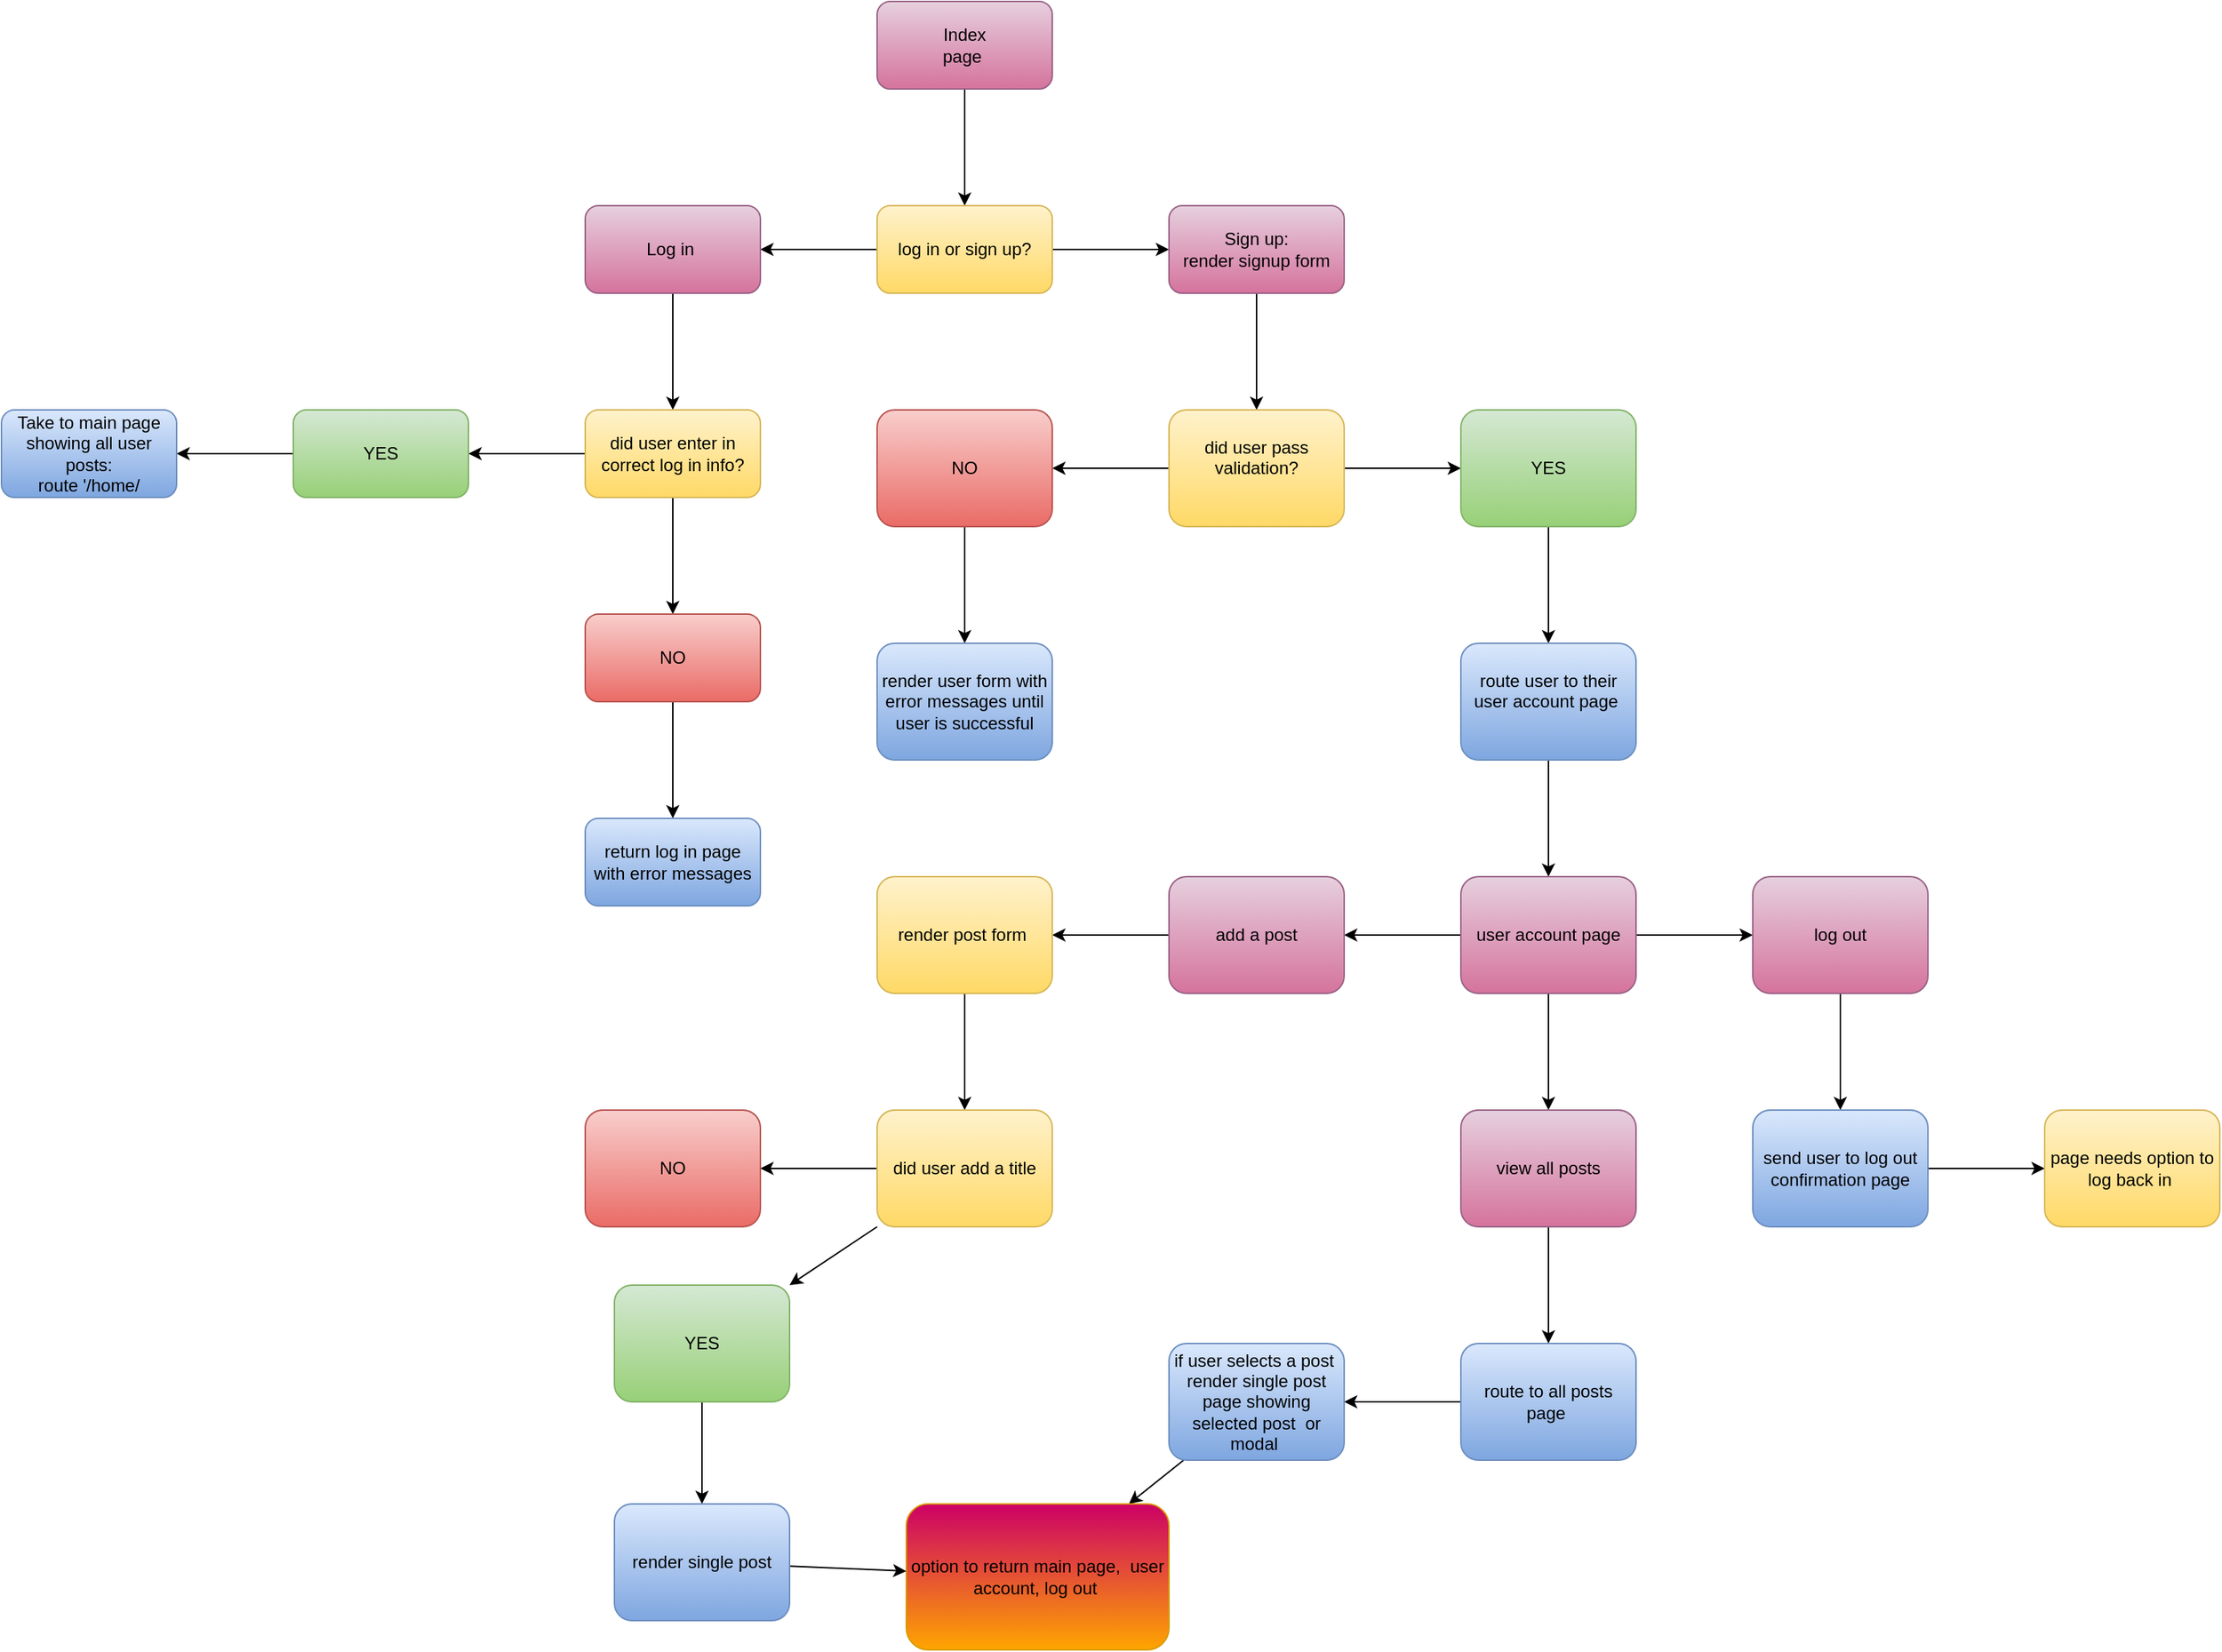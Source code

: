 <mxfile userAgent="Mozilla/5.0 (Windows NT 10.0; Win64; x64) AppleWebKit/537.36 (KHTML, like Gecko) Chrome/63.0.324.132 Safari/537.36" version="8.0.0" editor="www.draw.io" type="trello"><diagram id="0f54d8e3-61d3-a429-0375-6f25b91a77f2" name="Page-1"><mxGraphModel dx="1934" dy="431" grid="1" gridSize="10" guides="1" tooltips="1" connect="1" arrows="1" fold="1" page="1" pageScale="1" pageWidth="1100" pageHeight="850" background="#ffffff" math="0" shadow="0"><root><mxCell id="0"/><mxCell id="1" parent="0"/><mxCell id="5" value="" style="edgeStyle=orthogonalEdgeStyle;rounded=0;html=1;jettySize=auto;orthogonalLoop=1;" parent="1" source="2" target="4" edge="1"><mxGeometry relative="1" as="geometry"/></mxCell><mxCell id="2" value="" style="rounded=1;whiteSpace=wrap;html=1;fillColor=#e6d0de;strokeColor=#996185;gradientColor=#d5739d;" parent="1" vertex="1"><mxGeometry x="340" y="30" width="120" height="60" as="geometry"/></mxCell><mxCell id="7" value="" style="edgeStyle=orthogonalEdgeStyle;rounded=0;html=1;jettySize=auto;orthogonalLoop=1;" parent="1" source="4" target="6" edge="1"><mxGeometry relative="1" as="geometry"/></mxCell><mxCell id="9" value="" style="edgeStyle=orthogonalEdgeStyle;rounded=0;html=1;jettySize=auto;orthogonalLoop=1;" parent="1" source="4" target="8" edge="1"><mxGeometry relative="1" as="geometry"/></mxCell><mxCell id="4" value="log in or sign up?" style="rounded=1;whiteSpace=wrap;html=1;fillColor=#fff2cc;strokeColor=#d6b656;gradientColor=#ffd966;" parent="1" vertex="1"><mxGeometry x="340" y="170" width="120" height="60" as="geometry"/></mxCell><mxCell id="11" value="" style="edgeStyle=orthogonalEdgeStyle;rounded=0;html=1;jettySize=auto;orthogonalLoop=1;" parent="1" source="8" target="10" edge="1"><mxGeometry relative="1" as="geometry"/></mxCell><mxCell id="8" value="Log in&amp;nbsp;" style="rounded=1;whiteSpace=wrap;html=1;fillColor=#e6d0de;strokeColor=#996185;gradientColor=#d5739d;" parent="1" vertex="1"><mxGeometry x="140" y="170" width="120" height="60" as="geometry"/></mxCell><mxCell id="13" value="" style="edgeStyle=none;rounded=0;html=1;jettySize=auto;orthogonalLoop=1;" parent="1" source="10" target="12" edge="1"><mxGeometry relative="1" as="geometry"/></mxCell><mxCell id="15" value="" style="edgeStyle=none;rounded=0;html=1;jettySize=auto;orthogonalLoop=1;" parent="1" source="10" target="14" edge="1"><mxGeometry relative="1" as="geometry"/></mxCell><mxCell id="10" value="did user enter in correct log in info?" style="rounded=1;whiteSpace=wrap;html=1;fillColor=#fff2cc;strokeColor=#d6b656;gradientColor=#ffd966;" parent="1" vertex="1"><mxGeometry x="140" y="310" width="120" height="60" as="geometry"/></mxCell><mxCell id="19" value="" style="edgeStyle=none;rounded=0;html=1;jettySize=auto;orthogonalLoop=1;" parent="1" source="14" target="18" edge="1"><mxGeometry relative="1" as="geometry"/></mxCell><mxCell id="14" value="NO" style="rounded=1;whiteSpace=wrap;html=1;fillColor=#f8cecc;strokeColor=#b85450;gradientColor=#ea6b66;" parent="1" vertex="1"><mxGeometry x="140" y="450" width="120" height="60" as="geometry"/></mxCell><mxCell id="18" value="return log in page with error messages" style="rounded=1;whiteSpace=wrap;html=1;fillColor=#dae8fc;strokeColor=#6c8ebf;gradientColor=#7ea6e0;" parent="1" vertex="1"><mxGeometry x="140" y="590" width="120" height="60" as="geometry"/></mxCell><mxCell id="17" value="" style="edgeStyle=none;rounded=0;html=1;jettySize=auto;orthogonalLoop=1;" parent="1" source="12" target="16" edge="1"><mxGeometry relative="1" as="geometry"/></mxCell><mxCell id="12" value="YES" style="rounded=1;whiteSpace=wrap;html=1;fillColor=#d5e8d4;strokeColor=#82b366;gradientColor=#97d077;" parent="1" vertex="1"><mxGeometry x="-60" y="310" width="120" height="60" as="geometry"/></mxCell><mxCell id="16" value="Take to main page showing all user posts:&lt;div&gt;route '/home/&lt;/div&gt;" style="rounded=1;whiteSpace=wrap;html=1;fillColor=#dae8fc;strokeColor=#6c8ebf;gradientColor=#7ea6e0;" parent="1" vertex="1"><mxGeometry x="-260" y="310" width="120" height="60" as="geometry"/></mxCell><mxCell id="21" value="" style="edgeStyle=none;rounded=0;html=1;jettySize=auto;orthogonalLoop=1;" parent="1" source="6" target="20" edge="1"><mxGeometry relative="1" as="geometry"/></mxCell><mxCell id="6" value="Sign up:&lt;div&gt;render signup form&lt;/div&gt;" style="rounded=1;whiteSpace=wrap;html=1;fillColor=#e6d0de;strokeColor=#996185;gradientColor=#d5739d;" parent="1" vertex="1"><mxGeometry x="540" y="170" width="120" height="60" as="geometry"/></mxCell><mxCell id="23" value="" style="edgeStyle=none;rounded=0;html=1;jettySize=auto;orthogonalLoop=1;" parent="1" source="20" target="22" edge="1"><mxGeometry relative="1" as="geometry"/></mxCell><mxCell id="25" value="" style="edgeStyle=none;rounded=0;html=1;jettySize=auto;orthogonalLoop=1;" parent="1" source="20" target="24" edge="1"><mxGeometry relative="1" as="geometry"/></mxCell><mxCell id="20" value="&lt;div&gt;&lt;div&gt;did user pass validation?&lt;/div&gt;&lt;/div&gt;&lt;div&gt;&lt;br&gt;&lt;/div&gt;" style="rounded=1;whiteSpace=wrap;html=1;fillColor=#fff2cc;strokeColor=#d6b656;gradientColor=#ffd966;" parent="1" vertex="1"><mxGeometry x="540" y="310" width="120" height="80" as="geometry"/></mxCell><mxCell id="29" value="" style="edgeStyle=none;rounded=0;html=1;jettySize=auto;orthogonalLoop=1;" parent="1" source="24" target="28" edge="1"><mxGeometry relative="1" as="geometry"/></mxCell><mxCell id="24" value="&lt;div&gt;&lt;div&gt;YES&lt;/div&gt;&lt;/div&gt;" style="rounded=1;whiteSpace=wrap;html=1;fillColor=#d5e8d4;strokeColor=#82b366;gradientColor=#97d077;" parent="1" vertex="1"><mxGeometry x="740" y="310" width="120" height="80" as="geometry"/></mxCell><mxCell id="32" value="" style="edgeStyle=none;rounded=0;html=1;jettySize=auto;orthogonalLoop=1;" parent="1" source="28" target="31" edge="1"><mxGeometry relative="1" as="geometry"/></mxCell><mxCell id="28" value="&lt;div&gt;&lt;div&gt;route user to their user account page&amp;nbsp;&lt;/div&gt;&lt;/div&gt;&lt;div&gt;&lt;br&gt;&lt;/div&gt;" style="rounded=1;whiteSpace=wrap;html=1;fillColor=#dae8fc;strokeColor=#6c8ebf;gradientColor=#7ea6e0;" parent="1" vertex="1"><mxGeometry x="740" y="470" width="120" height="80" as="geometry"/></mxCell><mxCell id="34" value="" style="edgeStyle=none;rounded=0;html=1;jettySize=auto;orthogonalLoop=1;" parent="1" source="31" target="33" edge="1"><mxGeometry relative="1" as="geometry"/></mxCell><mxCell id="36" value="" style="edgeStyle=none;rounded=0;html=1;jettySize=auto;orthogonalLoop=1;" parent="1" source="31" target="35" edge="1"><mxGeometry relative="1" as="geometry"/></mxCell><mxCell id="38" value="" style="edgeStyle=none;rounded=0;html=1;jettySize=auto;orthogonalLoop=1;" parent="1" source="31" target="37" edge="1"><mxGeometry relative="1" as="geometry"/></mxCell><mxCell id="31" value="user account page" style="rounded=1;whiteSpace=wrap;html=1;fillColor=#e6d0de;strokeColor=#996185;gradientColor=#d5739d;" parent="1" vertex="1"><mxGeometry x="740" y="630" width="120" height="80" as="geometry"/></mxCell><mxCell id="40" value="" style="edgeStyle=none;rounded=0;html=1;jettySize=auto;orthogonalLoop=1;" parent="1" source="37" target="39" edge="1"><mxGeometry relative="1" as="geometry"/></mxCell><mxCell id="37" value="log out" style="rounded=1;whiteSpace=wrap;html=1;fillColor=#e6d0de;strokeColor=#996185;gradientColor=#d5739d;" parent="1" vertex="1"><mxGeometry x="940" y="630" width="120" height="80" as="geometry"/></mxCell><mxCell id="42" value="" style="edgeStyle=none;rounded=0;html=1;jettySize=auto;orthogonalLoop=1;" parent="1" source="39" target="41" edge="1"><mxGeometry relative="1" as="geometry"/></mxCell><mxCell id="39" value="send user to log out confirmation page" style="rounded=1;whiteSpace=wrap;html=1;fillColor=#dae8fc;strokeColor=#6c8ebf;gradientColor=#7ea6e0;" parent="1" vertex="1"><mxGeometry x="940" y="790" width="120" height="80" as="geometry"/></mxCell><mxCell id="41" value="page needs option to log back in&amp;nbsp;" style="rounded=1;whiteSpace=wrap;html=1;fillColor=#fff2cc;strokeColor=#d6b656;gradientColor=#ffd966;" parent="1" vertex="1"><mxGeometry x="1140" y="790" width="120" height="80" as="geometry"/></mxCell><mxCell id="44" value="" style="edgeStyle=none;rounded=0;html=1;jettySize=auto;orthogonalLoop=1;" parent="1" source="35" target="43" edge="1"><mxGeometry relative="1" as="geometry"/></mxCell><mxCell id="35" value="view all posts" style="rounded=1;whiteSpace=wrap;html=1;fillColor=#e6d0de;strokeColor=#996185;gradientColor=#d5739d;" parent="1" vertex="1"><mxGeometry x="740" y="790" width="120" height="80" as="geometry"/></mxCell><mxCell id="46" value="" style="edgeStyle=none;rounded=0;html=1;jettySize=auto;orthogonalLoop=1;" parent="1" source="43" target="45" edge="1"><mxGeometry relative="1" as="geometry"/></mxCell><mxCell id="43" value="route to all posts page&amp;nbsp;" style="rounded=1;whiteSpace=wrap;html=1;fillColor=#dae8fc;strokeColor=#6c8ebf;gradientColor=#7ea6e0;" parent="1" vertex="1"><mxGeometry x="740" y="950" width="120" height="80" as="geometry"/></mxCell><mxCell id="50" value="" style="edgeStyle=none;rounded=0;html=1;jettySize=auto;orthogonalLoop=1;" parent="1" source="45" target="49" edge="1"><mxGeometry relative="1" as="geometry"/></mxCell><mxCell id="45" value="if user selects a post&amp;nbsp;&lt;div&gt;render single post page showing selected post&amp;nbsp; or modal&amp;nbsp;&lt;/div&gt;" style="rounded=1;whiteSpace=wrap;html=1;fillColor=#dae8fc;strokeColor=#6c8ebf;gradientColor=#7ea6e0;" parent="1" vertex="1"><mxGeometry x="540" y="950" width="120" height="80" as="geometry"/></mxCell><mxCell id="49" value="option to return main page,&amp;nbsp; user account, log out&amp;nbsp;" style="rounded=1;whiteSpace=wrap;html=1;fillColor=#CC0066;strokeColor=#d79b00;gradientColor=#ffa500;" parent="1" vertex="1"><mxGeometry x="360" y="1060" width="180" height="100" as="geometry"/></mxCell><mxCell id="52" value="" style="edgeStyle=none;rounded=0;html=1;jettySize=auto;orthogonalLoop=1;" parent="1" source="33" target="51" edge="1"><mxGeometry relative="1" as="geometry"/></mxCell><mxCell id="33" value="add a post" style="rounded=1;whiteSpace=wrap;html=1;fillColor=#e6d0de;strokeColor=#996185;gradientColor=#d5739d;" parent="1" vertex="1"><mxGeometry x="540" y="630" width="120" height="80" as="geometry"/></mxCell><mxCell id="57" value="" style="edgeStyle=none;rounded=0;html=1;jettySize=auto;orthogonalLoop=1;" parent="1" source="51" target="56" edge="1"><mxGeometry relative="1" as="geometry"/></mxCell><mxCell id="51" value="render post form&amp;nbsp;" style="rounded=1;whiteSpace=wrap;html=1;fillColor=#fff2cc;strokeColor=#d6b656;gradientColor=#ffd966;" parent="1" vertex="1"><mxGeometry x="340" y="630" width="120" height="80" as="geometry"/></mxCell><mxCell id="59" value="" style="edgeStyle=none;rounded=0;html=1;jettySize=auto;orthogonalLoop=1;" parent="1" source="56" target="58" edge="1"><mxGeometry relative="1" as="geometry"/></mxCell><mxCell id="62" value="" style="edgeStyle=none;rounded=0;html=1;jettySize=auto;orthogonalLoop=1;" parent="1" source="56" target="61" edge="1"><mxGeometry relative="1" as="geometry"/></mxCell><mxCell id="56" value="did user add a title" style="rounded=1;whiteSpace=wrap;html=1;fillColor=#fff2cc;strokeColor=#d6b656;gradientColor=#ffd966;" parent="1" vertex="1"><mxGeometry x="340" y="790" width="120" height="80" as="geometry"/></mxCell><mxCell id="66" value="" style="edgeStyle=none;rounded=0;html=1;jettySize=auto;orthogonalLoop=1;" parent="1" source="61" target="65" edge="1"><mxGeometry relative="1" as="geometry"/></mxCell><mxCell id="61" value="YES" style="rounded=1;whiteSpace=wrap;html=1;fillColor=#d5e8d4;strokeColor=#82b366;gradientColor=#97d077;" parent="1" vertex="1"><mxGeometry x="160" y="910" width="120" height="80" as="geometry"/></mxCell><mxCell id="67" value="" style="edgeStyle=none;rounded=0;html=1;jettySize=auto;orthogonalLoop=1;" parent="1" source="65" target="49" edge="1"><mxGeometry relative="1" as="geometry"/></mxCell><mxCell id="65" value="render single post" style="rounded=1;whiteSpace=wrap;html=1;fillColor=#dae8fc;strokeColor=#6c8ebf;gradientColor=#7ea6e0;" parent="1" vertex="1"><mxGeometry x="160" y="1060" width="120" height="80" as="geometry"/></mxCell><mxCell id="58" value="NO" style="rounded=1;whiteSpace=wrap;html=1;fillColor=#f8cecc;strokeColor=#b85450;gradientColor=#ea6b66;" parent="1" vertex="1"><mxGeometry x="140" y="790" width="120" height="80" as="geometry"/></mxCell><mxCell id="27" value="" style="edgeStyle=none;rounded=0;html=1;jettySize=auto;orthogonalLoop=1;" parent="1" source="22" target="26" edge="1"><mxGeometry relative="1" as="geometry"/></mxCell><mxCell id="22" value="NO" style="rounded=1;whiteSpace=wrap;html=1;fillColor=#f8cecc;strokeColor=#b85450;gradientColor=#ea6b66;" parent="1" vertex="1"><mxGeometry x="340" y="310" width="120" height="80" as="geometry"/></mxCell><mxCell id="26" value="render user form with error messages until user is successful" style="rounded=1;whiteSpace=wrap;html=1;fillColor=#dae8fc;strokeColor=#6c8ebf;gradientColor=#7ea6e0;" parent="1" vertex="1"><mxGeometry x="340" y="470" width="120" height="80" as="geometry"/></mxCell><mxCell id="3" value="Index page&amp;nbsp;" style="text;html=1;strokeColor=none;fillColor=none;align=center;verticalAlign=middle;whiteSpace=wrap;rounded=0;" parent="1" vertex="1"><mxGeometry x="380" y="50" width="40" height="20" as="geometry"/></mxCell></root></mxGraphModel></diagram></mxfile>